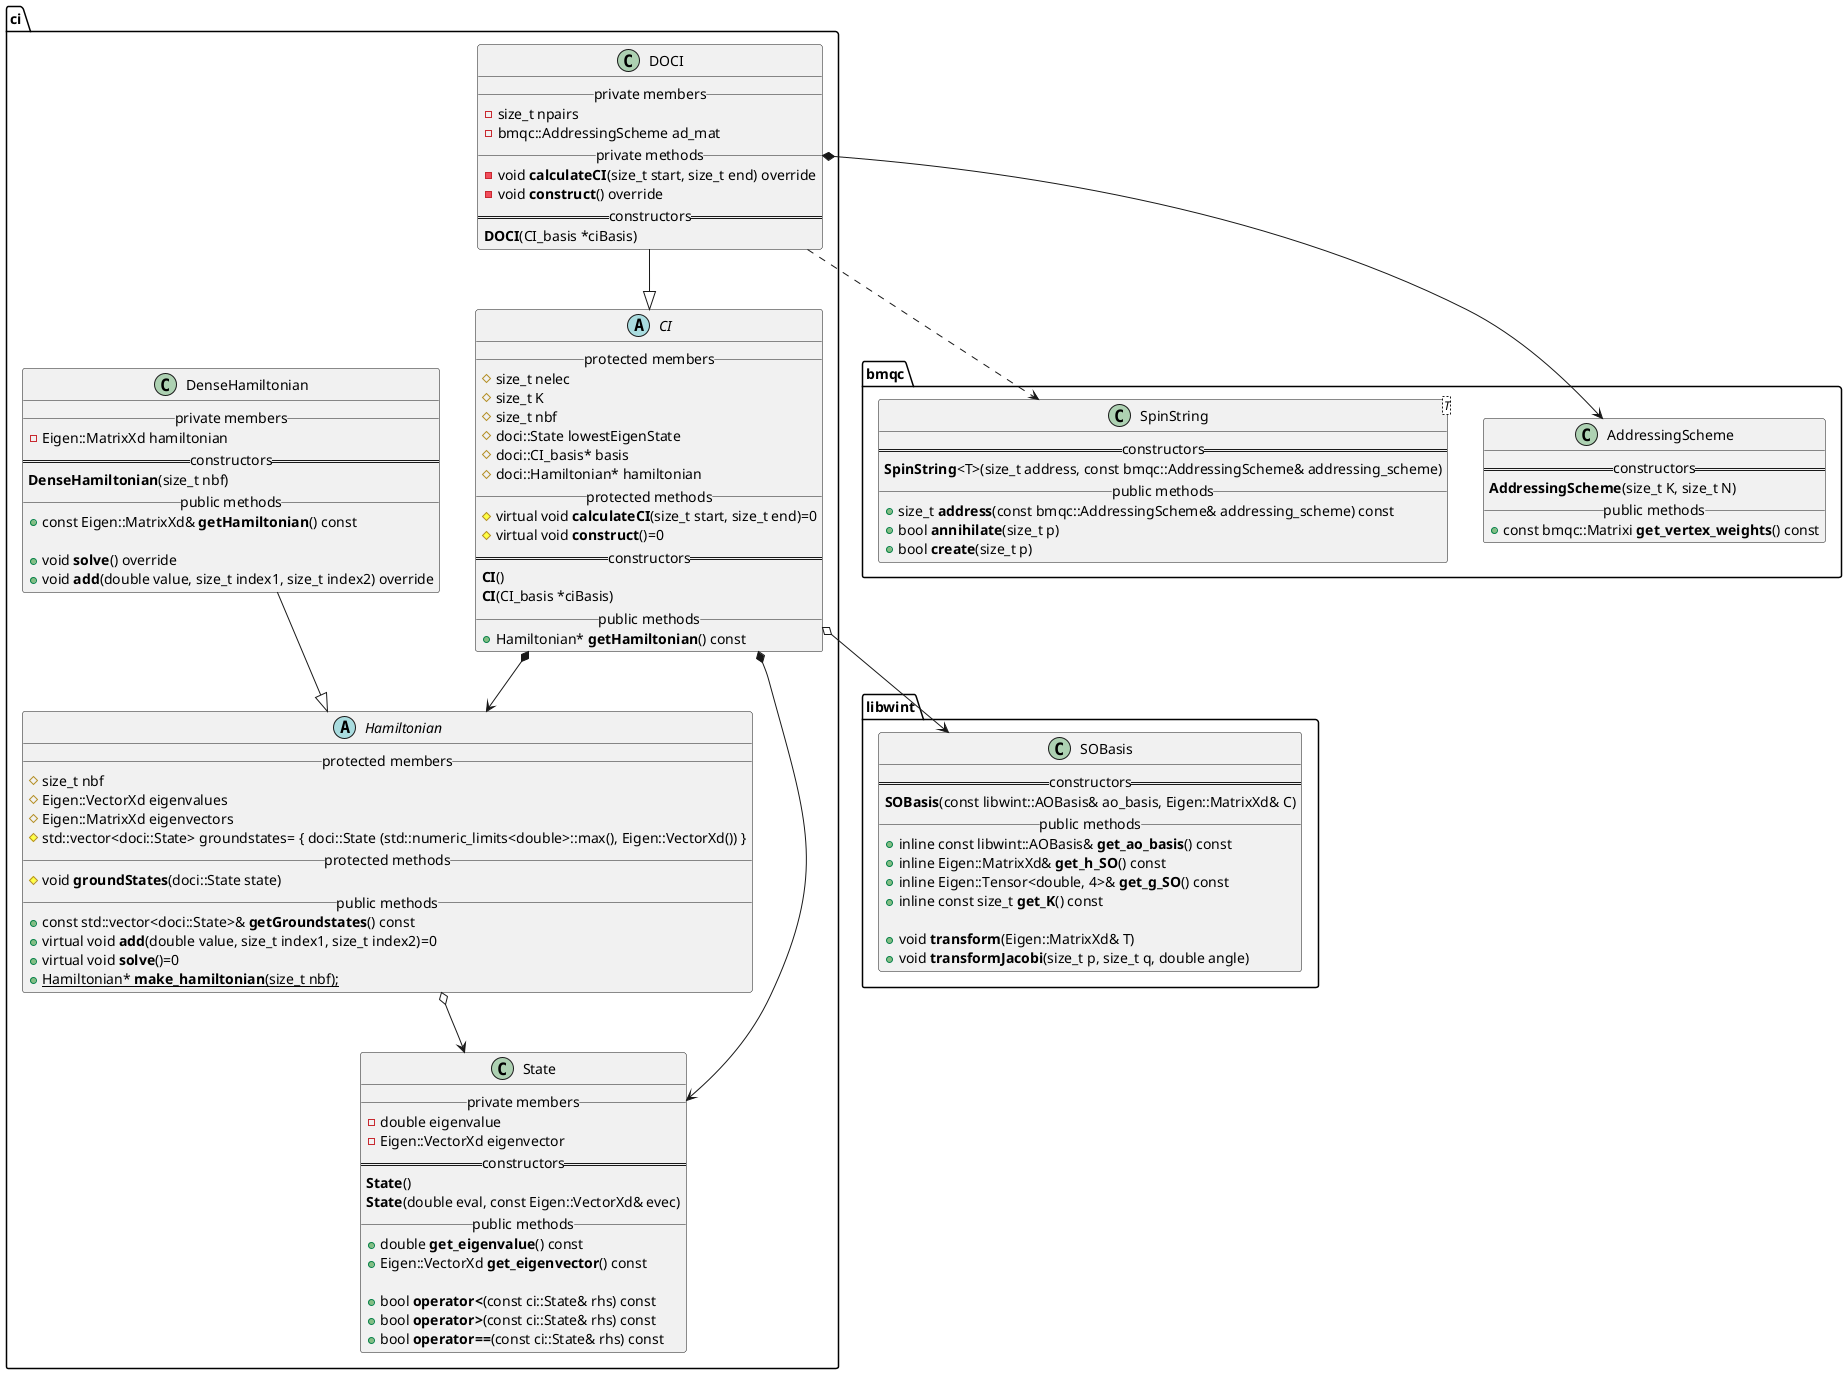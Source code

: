 @startuml

namespace ci {
    abstract class CI {
        __ protected members __
            # size_t nelec
            # size_t K
            # size_t nbf
            # doci::State lowestEigenState
            # doci::CI_basis* basis
            # doci::Hamiltonian* hamiltonian
        __ protected methods __
            # virtual void **calculateCI**(size_t start, size_t end)=0
            # virtual void **construct**()=0
        == constructors ==
            **CI**()
            **CI**(CI_basis *ciBasis)
        __ public methods __
            + Hamiltonian* **getHamiltonian**() const
    }


    class DOCI {
        __ private members __
            - size_t npairs
            - bmqc::AddressingScheme ad_mat
        __ private methods __
            - void **calculateCI**(size_t start, size_t end) override
            - void **construct**() override
        == constructors ==
            **DOCI**(CI_basis *ciBasis)
    }


    class State {
        __ private members __
            - double eigenvalue
            - Eigen::VectorXd eigenvector
        == constructors ==
            **State**()
            **State**(double eval, const Eigen::VectorXd& evec)
        __ public methods __
            + double **get_eigenvalue**() const
            + Eigen::VectorXd **get_eigenvector**() const

            + bool **operator<**(const ci::State& rhs) const
            + bool **operator>**(const ci::State& rhs) const
            + bool **operator==**(const ci::State& rhs) const
    }


    abstract class Hamiltonian {
        __ protected members __
            # size_t nbf
            # Eigen::VectorXd eigenvalues
            # Eigen::MatrixXd eigenvectors
            # std::vector<doci::State> groundstates= { doci::State (std::numeric_limits<double>::max(), Eigen::VectorXd()) }
        __ protected methods __
            # void **groundStates**(doci::State state)
        __ public methods __
            + const std::vector<doci::State>& **getGroundstates**() const
            + virtual void **add**(double value, size_t index1, size_t index2)=0
            + virtual void **solve**()=0
            + {static} Hamiltonian* **make_hamiltonian**(size_t nbf);
    }


    class DenseHamiltonian {
        __ private members __
            - Eigen::MatrixXd hamiltonian
        == constructors ==
            **DenseHamiltonian**(size_t nbf)
        __ public methods __
            + const Eigen::MatrixXd& **getHamiltonian**() const

            + void **solve**() override
            + void **add**(double value, size_t index1, size_t index2) override
    }
}


namespace bmqc {
    class AddressingScheme {
        == constructors ==
            **AddressingScheme**(size_t K, size_t N)
        __ public methods __
            + const bmqc::Matrixi **get_vertex_weights**() const
    }


    class SpinString<T> {
        == constructors ==
            **SpinString**<T>(size_t address, const bmqc::AddressingScheme& addressing_scheme)
        __ public methods __
            + size_t **address**(const bmqc::AddressingScheme& addressing_scheme) const
            + bool **annihilate**(size_t p)
            + bool **create**(size_t p)
    }
}


namespace libwint {
    class SOBasis {
        == constructors ==
            **SOBasis**(const libwint::AOBasis& ao_basis, Eigen::MatrixXd& C)
        __ public methods __
            + inline const libwint::AOBasis& **get_ao_basis**() const
            + inline Eigen::MatrixXd& **get_h_SO**() const
            + inline Eigen::Tensor<double, 4>& **get_g_SO**() const
            + inline const size_t **get_K**() const

            + void **transform**(Eigen::MatrixXd& T)
            + void **transformJacobi**(size_t p, size_t q, double angle)
    }
}


ci.Hamiltonian o--> ci.State

ci.DenseHamiltonian --|> ci.Hamiltonian

ci.CI *--> ci.State
ci.CI o--> libwint.SOBasis
ci.CI *--> ci.Hamiltonian

ci.DOCI --|> ci.CI
ci.DOCI *--> bmqc.AddressingScheme
ci.DOCI ..> bmqc.SpinString


@enduml